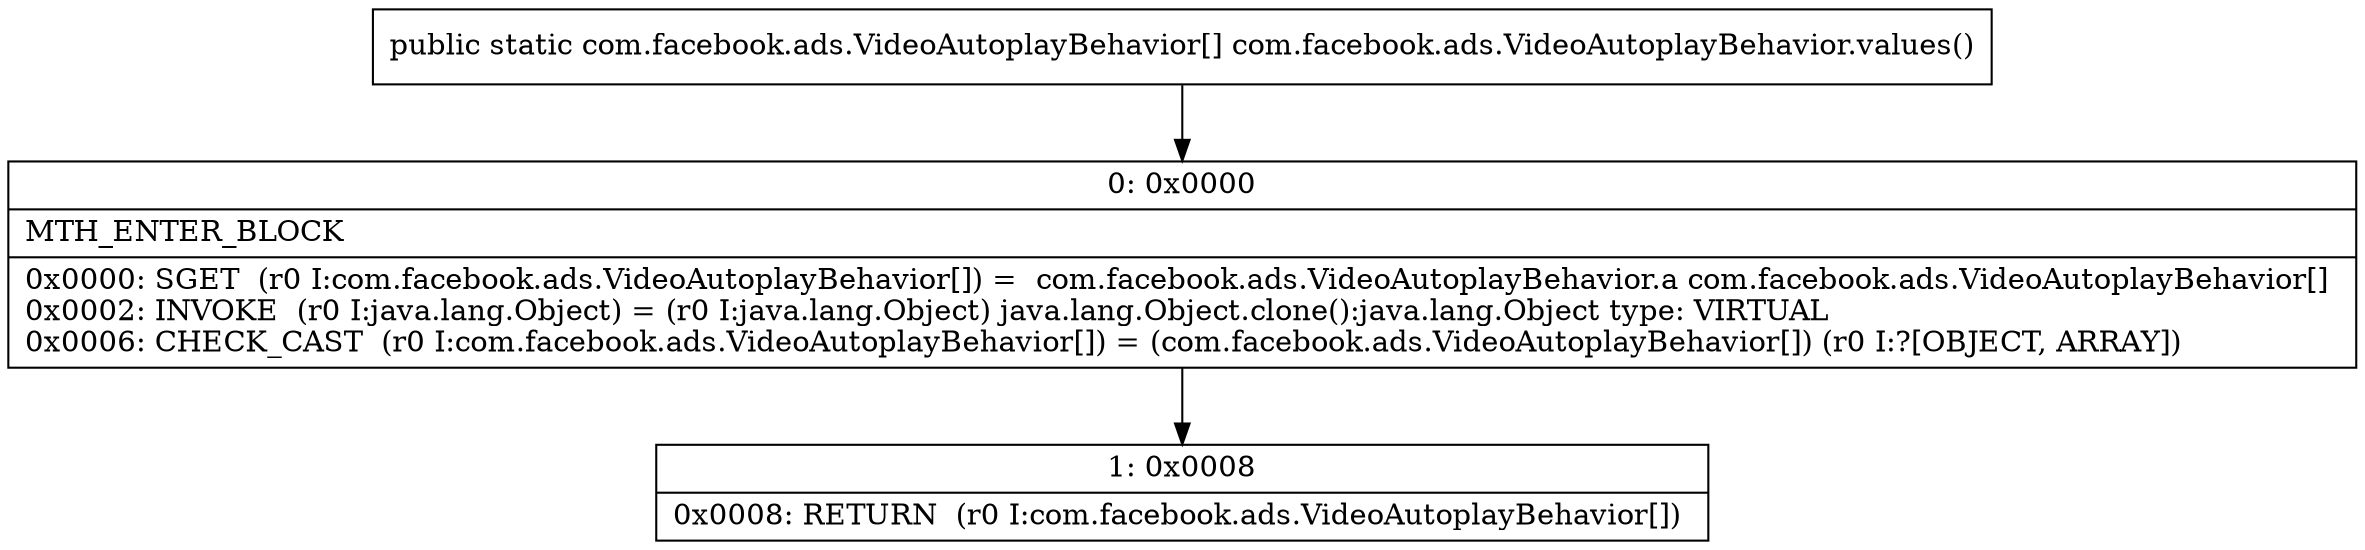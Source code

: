 digraph "CFG forcom.facebook.ads.VideoAutoplayBehavior.values()[Lcom\/facebook\/ads\/VideoAutoplayBehavior;" {
Node_0 [shape=record,label="{0\:\ 0x0000|MTH_ENTER_BLOCK\l|0x0000: SGET  (r0 I:com.facebook.ads.VideoAutoplayBehavior[]) =  com.facebook.ads.VideoAutoplayBehavior.a com.facebook.ads.VideoAutoplayBehavior[] \l0x0002: INVOKE  (r0 I:java.lang.Object) = (r0 I:java.lang.Object) java.lang.Object.clone():java.lang.Object type: VIRTUAL \l0x0006: CHECK_CAST  (r0 I:com.facebook.ads.VideoAutoplayBehavior[]) = (com.facebook.ads.VideoAutoplayBehavior[]) (r0 I:?[OBJECT, ARRAY]) \l}"];
Node_1 [shape=record,label="{1\:\ 0x0008|0x0008: RETURN  (r0 I:com.facebook.ads.VideoAutoplayBehavior[]) \l}"];
MethodNode[shape=record,label="{public static com.facebook.ads.VideoAutoplayBehavior[] com.facebook.ads.VideoAutoplayBehavior.values() }"];
MethodNode -> Node_0;
Node_0 -> Node_1;
}


